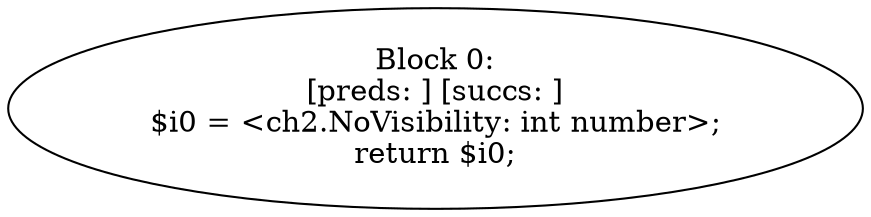 digraph "unitGraph" {
    "Block 0:
[preds: ] [succs: ]
$i0 = <ch2.NoVisibility: int number>;
return $i0;
"
}

